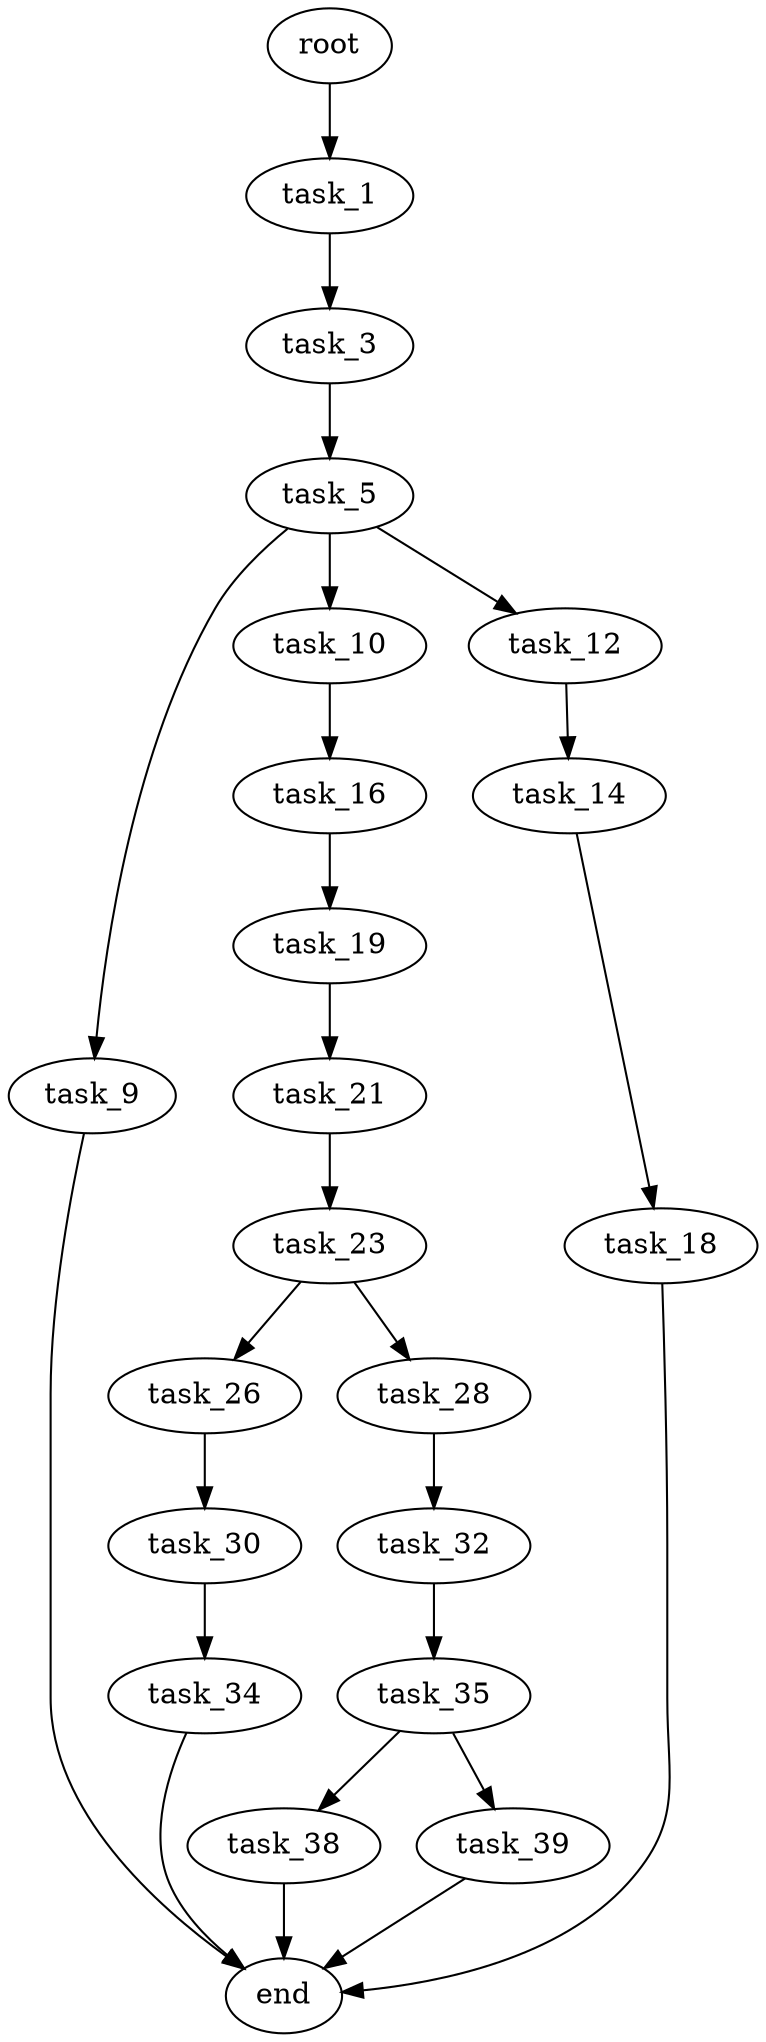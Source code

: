 digraph G {
  root [size="0.000000"];
  task_1 [size="18635502541.000000"];
  task_3 [size="28644375487.000000"];
  task_5 [size="782757789696.000000"];
  task_9 [size="2784154941.000000"];
  task_10 [size="20868738254.000000"];
  task_12 [size="3413196090.000000"];
  task_14 [size="545842235988.000000"];
  task_16 [size="27190482158.000000"];
  task_18 [size="134217728000.000000"];
  task_19 [size="32688448049.000000"];
  task_21 [size="231928233984.000000"];
  task_23 [size="1073741824000.000000"];
  task_26 [size="231928233984.000000"];
  task_28 [size="314523145836.000000"];
  task_30 [size="798918449828.000000"];
  task_32 [size="4600432949.000000"];
  task_34 [size="8589934592.000000"];
  task_35 [size="314378884228.000000"];
  task_38 [size="1929886728.000000"];
  task_39 [size="91507512195.000000"];
  end [size="0.000000"];

  root -> task_1 [size="1.000000"];
  task_1 -> task_3 [size="301989888.000000"];
  task_3 -> task_5 [size="536870912.000000"];
  task_5 -> task_9 [size="679477248.000000"];
  task_5 -> task_10 [size="679477248.000000"];
  task_5 -> task_12 [size="679477248.000000"];
  task_9 -> end [size="1.000000"];
  task_10 -> task_16 [size="838860800.000000"];
  task_12 -> task_14 [size="134217728.000000"];
  task_14 -> task_18 [size="411041792.000000"];
  task_16 -> task_19 [size="33554432.000000"];
  task_18 -> end [size="1.000000"];
  task_19 -> task_21 [size="679477248.000000"];
  task_21 -> task_23 [size="301989888.000000"];
  task_23 -> task_26 [size="838860800.000000"];
  task_23 -> task_28 [size="838860800.000000"];
  task_26 -> task_30 [size="301989888.000000"];
  task_28 -> task_32 [size="301989888.000000"];
  task_30 -> task_34 [size="679477248.000000"];
  task_32 -> task_35 [size="209715200.000000"];
  task_34 -> end [size="1.000000"];
  task_35 -> task_38 [size="209715200.000000"];
  task_35 -> task_39 [size="209715200.000000"];
  task_38 -> end [size="1.000000"];
  task_39 -> end [size="1.000000"];
}
